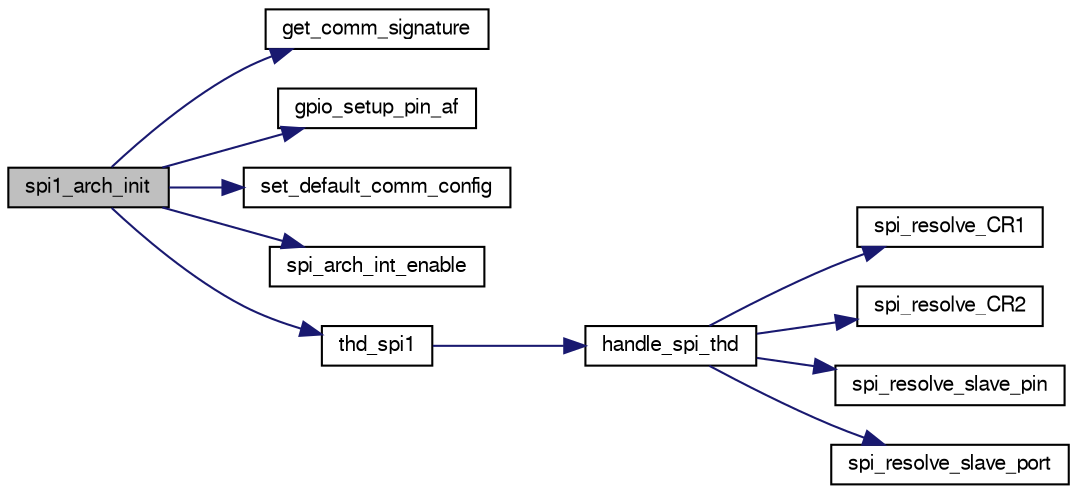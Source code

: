 digraph "spi1_arch_init"
{
  edge [fontname="FreeSans",fontsize="10",labelfontname="FreeSans",labelfontsize="10"];
  node [fontname="FreeSans",fontsize="10",shape=record];
  rankdir="LR";
  Node1 [label="spi1_arch_init",height=0.2,width=0.4,color="black", fillcolor="grey75", style="filled", fontcolor="black"];
  Node1 -> Node2 [color="midnightblue",fontsize="10",style="solid",fontname="FreeSans"];
  Node2 [label="get_comm_signature",height=0.2,width=0.4,color="black", fillcolor="white", style="filled",URL="$stm32_2mcu__periph_2spi__arch_8c.html#a1b67d6591f383aeac5cadbcc070af2d3"];
  Node1 -> Node3 [color="midnightblue",fontsize="10",style="solid",fontname="FreeSans"];
  Node3 [label="gpio_setup_pin_af",height=0.2,width=0.4,color="black", fillcolor="white", style="filled",URL="$chibios_2mcu__periph_2gpio__arch_8c.html#a528b4b25ff5b01c8fc531698281f80f1",tooltip="Setup a gpio for input or output with alternate function. "];
  Node1 -> Node4 [color="midnightblue",fontsize="10",style="solid",fontname="FreeSans"];
  Node4 [label="set_default_comm_config",height=0.2,width=0.4,color="black", fillcolor="white", style="filled",URL="$stm32_2mcu__periph_2spi__arch_8c.html#ac13da083b304f2ec1892ca8dcf98442f"];
  Node1 -> Node5 [color="midnightblue",fontsize="10",style="solid",fontname="FreeSans"];
  Node5 [label="spi_arch_int_enable",height=0.2,width=0.4,color="black", fillcolor="white", style="filled",URL="$stm32_2mcu__periph_2spi__arch_8c.html#a92d285e5b860130426aa3ce1369df0c9",tooltip="Enable DMA channel interrupts. "];
  Node1 -> Node6 [color="midnightblue",fontsize="10",style="solid",fontname="FreeSans"];
  Node6 [label="thd_spi1",height=0.2,width=0.4,color="black", fillcolor="white", style="filled",URL="$chibios_2mcu__periph_2spi__arch_8c.html#a5e3dc966ff84fe38c0936807ad753ace"];
  Node6 -> Node7 [color="midnightblue",fontsize="10",style="solid",fontname="FreeSans"];
  Node7 [label="handle_spi_thd",height=0.2,width=0.4,color="black", fillcolor="white", style="filled",URL="$chibios_2mcu__periph_2spi__arch_8c.html#a3b31c9dcdd9d40b30a43ef7f6f58e5f2",tooltip="main thread function "];
  Node7 -> Node8 [color="midnightblue",fontsize="10",style="solid",fontname="FreeSans"];
  Node8 [label="spi_resolve_CR1",height=0.2,width=0.4,color="black", fillcolor="white", style="filled",URL="$chibios_2mcu__periph_2spi__arch_8c.html#a0f2ad60be4ce8b39401de0bec518a161",tooltip="Resolve CR1. "];
  Node7 -> Node9 [color="midnightblue",fontsize="10",style="solid",fontname="FreeSans"];
  Node9 [label="spi_resolve_CR2",height=0.2,width=0.4,color="black", fillcolor="white", style="filled",URL="$chibios_2mcu__periph_2spi__arch_8c.html#a9887c32a1290d4939c4289cf6980e20f",tooltip="Resolve CR2. "];
  Node7 -> Node10 [color="midnightblue",fontsize="10",style="solid",fontname="FreeSans"];
  Node10 [label="spi_resolve_slave_pin",height=0.2,width=0.4,color="black", fillcolor="white", style="filled",URL="$chibios_2mcu__periph_2spi__arch_8c.html#a816ec882637a52c36a69d511115014b1",tooltip="Resolve slave pin. "];
  Node7 -> Node11 [color="midnightblue",fontsize="10",style="solid",fontname="FreeSans"];
  Node11 [label="spi_resolve_slave_port",height=0.2,width=0.4,color="black", fillcolor="white", style="filled",URL="$chibios_2mcu__periph_2spi__arch_8c.html#a6516ee2e5f4bb05db961183e1ed3c6ce",tooltip="Resolve slave port. "];
}

